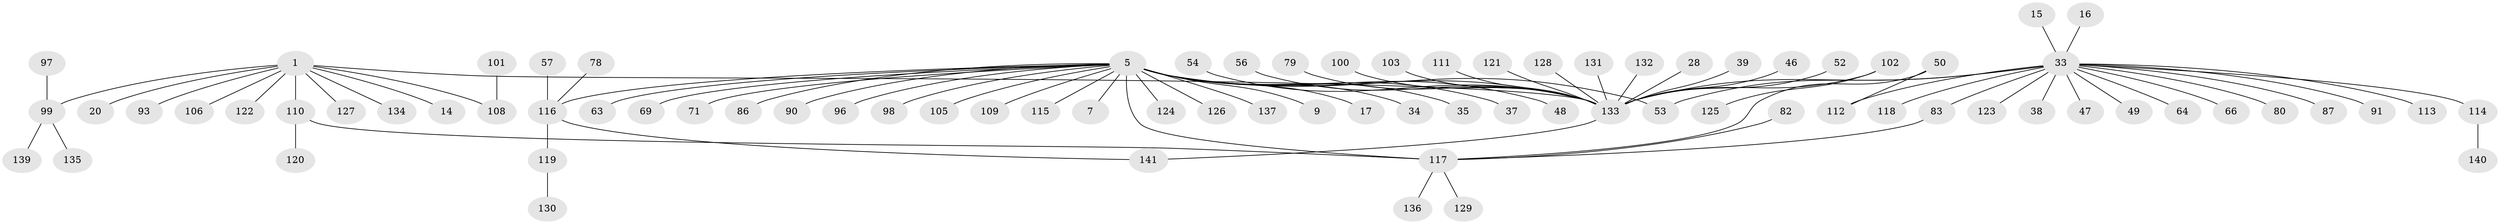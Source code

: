 // original degree distribution, {12: 0.0070921985815602835, 14: 0.0070921985815602835, 10: 0.0070921985815602835, 3: 0.0851063829787234, 29: 0.0070921985815602835, 2: 0.22695035460992907, 1: 0.5957446808510638, 17: 0.0070921985815602835, 8: 0.0070921985815602835, 5: 0.028368794326241134, 4: 0.02127659574468085}
// Generated by graph-tools (version 1.1) at 2025/51/03/04/25 21:51:05]
// undirected, 84 vertices, 88 edges
graph export_dot {
graph [start="1"]
  node [color=gray90,style=filled];
  1;
  5;
  7;
  9;
  14;
  15;
  16;
  17;
  20;
  28;
  33 [super="+27+8"];
  34;
  35 [super="+30"];
  37 [super="+36"];
  38;
  39;
  46;
  47;
  48;
  49;
  50;
  52;
  53 [super="+45"];
  54;
  56;
  57 [super="+43"];
  63;
  64;
  66;
  69;
  71;
  78;
  79;
  80;
  82;
  83 [super="+44+62"];
  86;
  87;
  90;
  91 [super="+58"];
  93 [super="+31"];
  96;
  97;
  98;
  99 [super="+32+51+67+68"];
  100 [super="+88"];
  101;
  102;
  103;
  105;
  106;
  108 [super="+41"];
  109 [super="+59"];
  110 [super="+84"];
  111;
  112 [super="+40+74"];
  113;
  114;
  115 [super="+72+92"];
  116 [super="+23+104+22"];
  117 [super="+10"];
  118 [super="+76"];
  119 [super="+89"];
  120;
  121;
  122;
  123 [super="+60+61"];
  124;
  125;
  126;
  127;
  128;
  129 [super="+81"];
  130 [super="+95"];
  131;
  132 [super="+77"];
  133 [super="+18+85+107+94+75"];
  134;
  135;
  136 [super="+26"];
  137 [super="+65"];
  139;
  140;
  141 [super="+138"];
  1 -- 14;
  1 -- 20;
  1 -- 106;
  1 -- 110 [weight=2];
  1 -- 122;
  1 -- 127;
  1 -- 134;
  1 -- 108;
  1 -- 99;
  1 -- 93;
  1 -- 133;
  5 -- 7;
  5 -- 9;
  5 -- 17;
  5 -- 34;
  5 -- 48;
  5 -- 63;
  5 -- 69;
  5 -- 71;
  5 -- 86;
  5 -- 90;
  5 -- 96;
  5 -- 98;
  5 -- 105;
  5 -- 117 [weight=2];
  5 -- 124;
  5 -- 126;
  5 -- 116 [weight=2];
  5 -- 53;
  5 -- 35;
  5 -- 37;
  5 -- 115;
  5 -- 109;
  5 -- 137;
  5 -- 133 [weight=4];
  15 -- 33;
  16 -- 33;
  28 -- 133;
  33 -- 114;
  33 -- 87;
  33 -- 64;
  33 -- 66;
  33 -- 80;
  33 -- 38;
  33 -- 47;
  33 -- 49;
  33 -- 113;
  33 -- 112 [weight=2];
  33 -- 123;
  33 -- 53;
  33 -- 83;
  33 -- 91;
  33 -- 118;
  33 -- 133 [weight=2];
  39 -- 133;
  46 -- 133;
  50 -- 117;
  50 -- 112;
  52 -- 133;
  54 -- 133;
  56 -- 133;
  57 -- 116;
  78 -- 116;
  79 -- 133;
  82 -- 117;
  83 -- 117;
  97 -- 99;
  99 -- 139;
  99 -- 135;
  100 -- 133;
  101 -- 108;
  102 -- 125;
  102 -- 133;
  103 -- 133;
  110 -- 120;
  110 -- 117;
  111 -- 133;
  114 -- 140;
  116 -- 141;
  116 -- 119;
  117 -- 136;
  117 -- 129;
  119 -- 130;
  121 -- 133;
  128 -- 133;
  131 -- 133;
  132 -- 133;
  133 -- 141;
}
